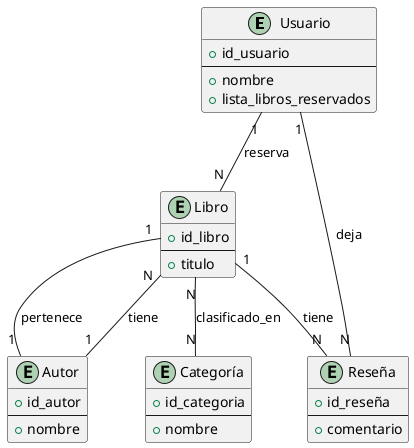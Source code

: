 @startuml practica

entity Usuario {
    + id_usuario
    --
    + nombre
    + lista_libros_reservados
}

entity Libro {
    + id_libro
    --
    + titulo
}

entity Reseña {
    + id_reseña
    --
    + comentario
}

entity Autor {
    + id_autor
    --
    + nombre
}

entity Categoría {
    + id_categoria
    --
    + nombre
}

Usuario "1" -- "N" Libro : reserva
Usuario "1" -- "N" Reseña : deja
Libro "1" -- "1" Autor : pertenece
Libro "1" -- "N" Reseña : tiene
Libro "N" -- "N" Categoría : clasificado_en
Autor "1" -- "N" Libro : tiene

@enduml
